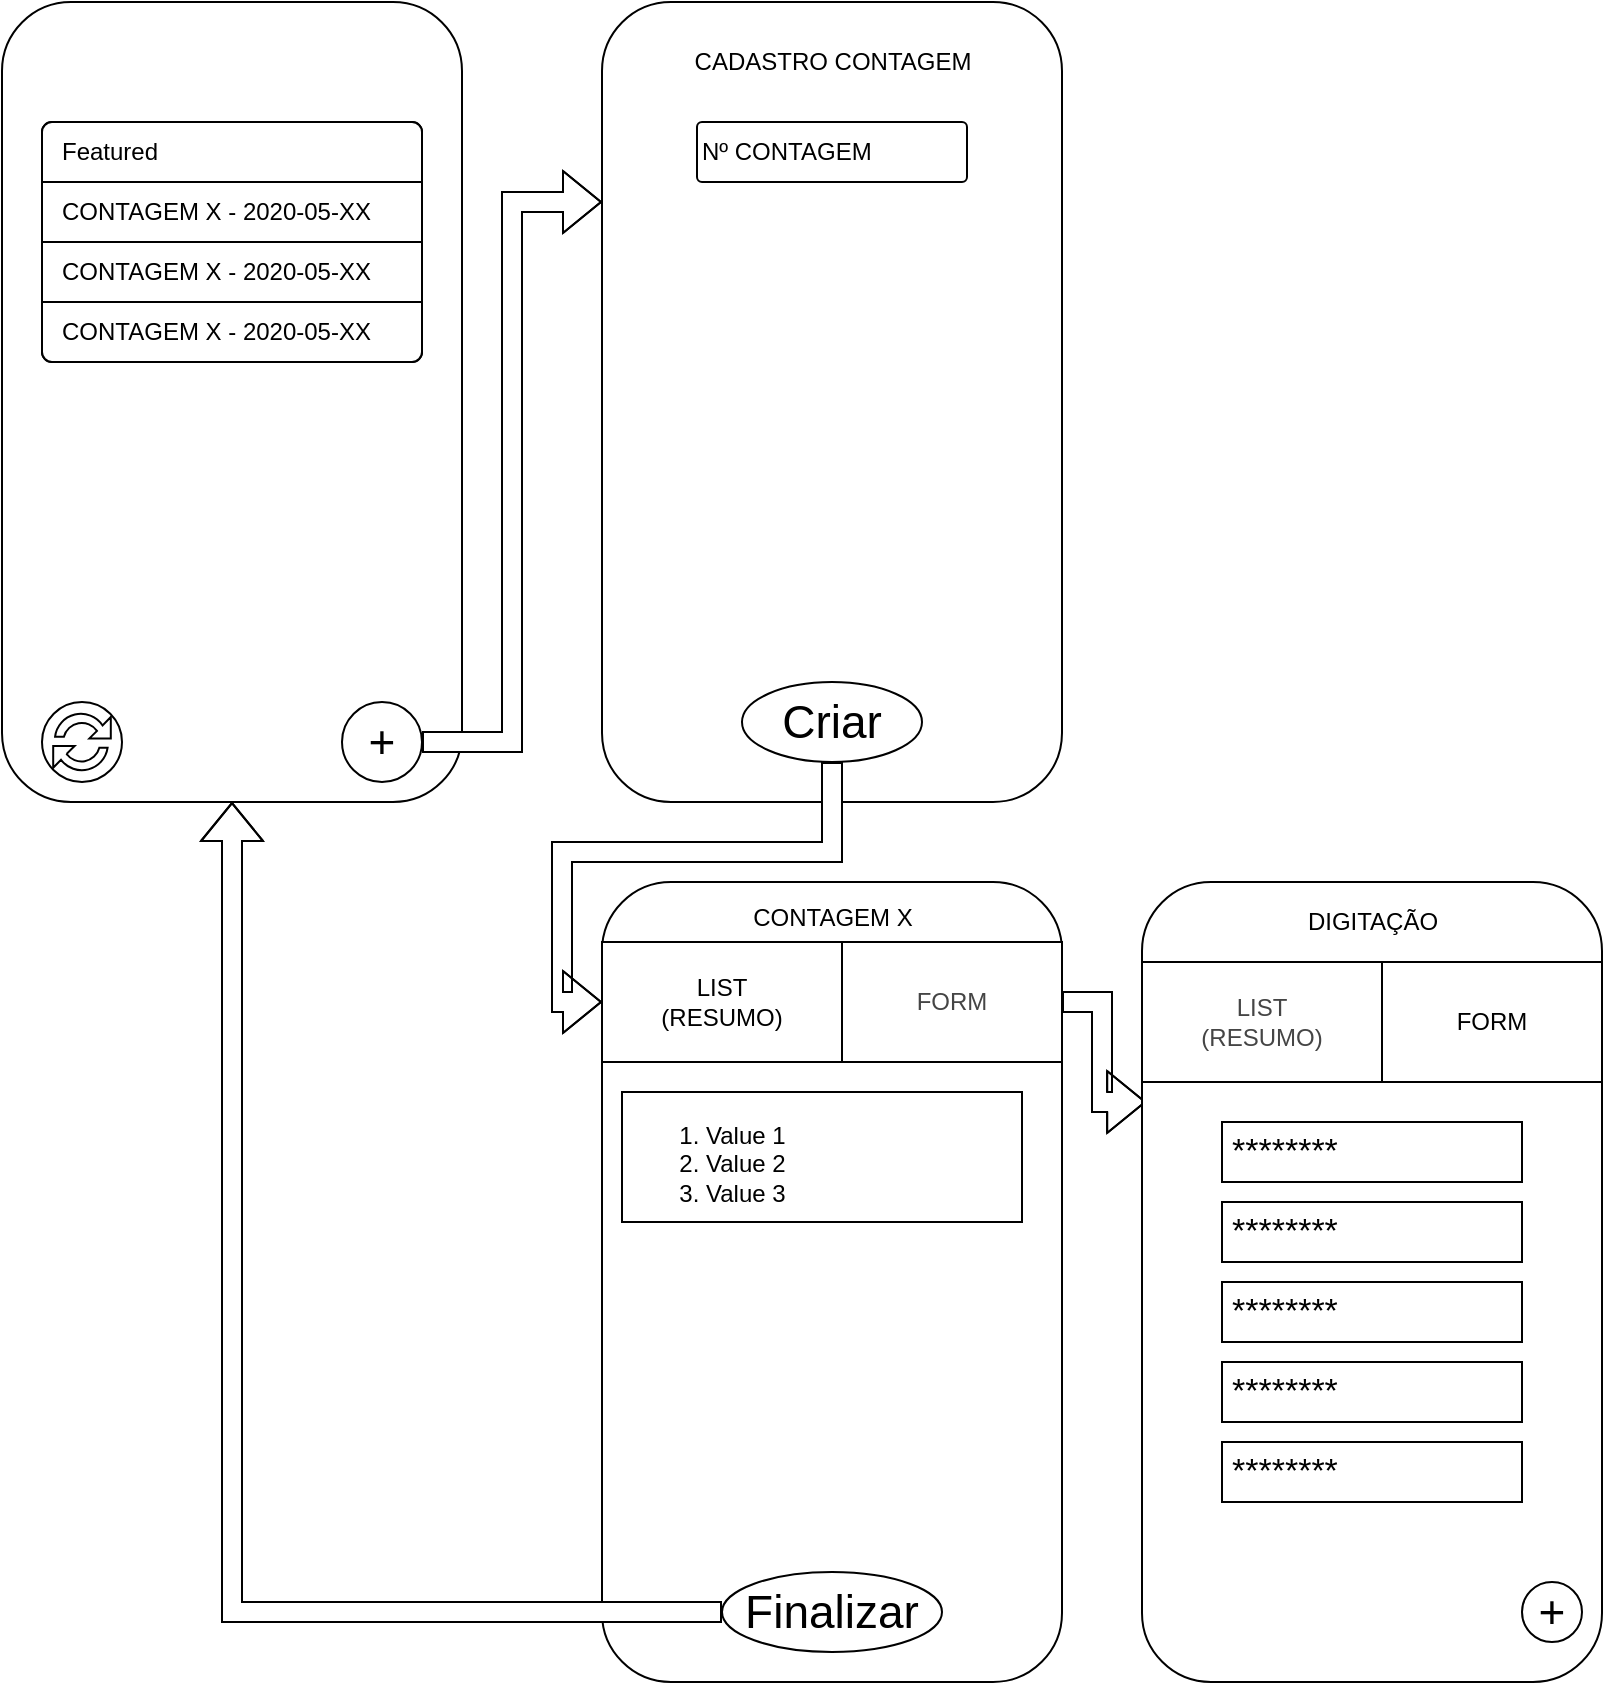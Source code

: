 <mxfile version="13.0.3" type="device" pages="2"><diagram id="gZ754G8IciqbH4HJZYPq" name="Page-1"><mxGraphModel dx="1422" dy="832" grid="1" gridSize="10" guides="1" tooltips="1" connect="1" arrows="1" fold="1" page="1" pageScale="1" pageWidth="827" pageHeight="1169" math="0" shadow="0"><root><mxCell id="0"/><mxCell id="1" parent="0"/><mxCell id="lJ1XxYk35LOT-FfKFsL1-1" value="" style="rounded=1;whiteSpace=wrap;html=1;fillColor=#FFFFFF;strokeColor=#000000;fontColor=#000000;" parent="1" vertex="1"><mxGeometry x="320" y="480" width="230" height="400" as="geometry"/></mxCell><mxCell id="lJ1XxYk35LOT-FfKFsL1-2" value="LIST&lt;br&gt;(RESUMO)" style="rounded=0;whiteSpace=wrap;html=1;fillColor=#FFFFFF;strokeColor=#000000;fontColor=#000000;" parent="1" vertex="1"><mxGeometry x="320" y="510" width="120" height="60" as="geometry"/></mxCell><mxCell id="lJ1XxYk35LOT-FfKFsL1-16" style="edgeStyle=orthogonalEdgeStyle;shape=flexArrow;rounded=0;orthogonalLoop=1;jettySize=auto;html=1;entryX=0.009;entryY=0.275;entryDx=0;entryDy=0;entryPerimeter=0;fillColor=#FFFFFF;strokeColor=#000000;fontColor=#000000;" parent="1" source="lJ1XxYk35LOT-FfKFsL1-3" target="lJ1XxYk35LOT-FfKFsL1-6" edge="1"><mxGeometry relative="1" as="geometry"/></mxCell><mxCell id="lJ1XxYk35LOT-FfKFsL1-3" value="FORM" style="rounded=0;whiteSpace=wrap;html=1;strokeColor=#000000;fontColor=#454545;" parent="1" vertex="1"><mxGeometry x="440" y="510" width="110" height="60" as="geometry"/></mxCell><mxCell id="lJ1XxYk35LOT-FfKFsL1-6" value="" style="rounded=1;whiteSpace=wrap;html=1;fillColor=#FFFFFF;strokeColor=#000000;fontColor=#000000;" parent="1" vertex="1"><mxGeometry x="590" y="480" width="230" height="400" as="geometry"/></mxCell><mxCell id="lJ1XxYk35LOT-FfKFsL1-7" value="********" style="strokeWidth=1;shadow=0;dashed=0;align=center;html=1;shape=mxgraph.mockup.forms.pwField;strokeColor=#000000;mainText=;align=left;fontColor=#000000;fontSize=17;spacingLeft=3;fillColor=#FFFFFF;" parent="1" vertex="1"><mxGeometry x="630" y="600" width="150" height="30" as="geometry"/></mxCell><mxCell id="lJ1XxYk35LOT-FfKFsL1-8" value="********" style="strokeWidth=1;shadow=0;dashed=0;align=center;html=1;shape=mxgraph.mockup.forms.pwField;strokeColor=#000000;mainText=;align=left;fontColor=#000000;fontSize=17;spacingLeft=3;fillColor=#FFFFFF;" parent="1" vertex="1"><mxGeometry x="630" y="640" width="150" height="30" as="geometry"/></mxCell><mxCell id="lJ1XxYk35LOT-FfKFsL1-9" value="********" style="strokeWidth=1;shadow=0;dashed=0;align=center;html=1;shape=mxgraph.mockup.forms.pwField;strokeColor=#000000;mainText=;align=left;fontColor=#000000;fontSize=17;spacingLeft=3;fillColor=#FFFFFF;" parent="1" vertex="1"><mxGeometry x="630" y="680" width="150" height="30" as="geometry"/></mxCell><mxCell id="lJ1XxYk35LOT-FfKFsL1-10" value="********" style="strokeWidth=1;shadow=0;dashed=0;align=center;html=1;shape=mxgraph.mockup.forms.pwField;strokeColor=#000000;mainText=;align=left;fontColor=#000000;fontSize=17;spacingLeft=3;fillColor=#FFFFFF;" parent="1" vertex="1"><mxGeometry x="630" y="720" width="150" height="30" as="geometry"/></mxCell><mxCell id="lJ1XxYk35LOT-FfKFsL1-11" value="********" style="strokeWidth=1;shadow=0;dashed=0;align=center;html=1;shape=mxgraph.mockup.forms.pwField;strokeColor=#000000;mainText=;align=left;fontColor=#000000;fontSize=17;spacingLeft=3;fillColor=#FFFFFF;" parent="1" vertex="1"><mxGeometry x="630" y="760" width="150" height="30" as="geometry"/></mxCell><mxCell id="lJ1XxYk35LOT-FfKFsL1-12" value="&lt;ol&gt;&lt;li&gt;Value 1&lt;/li&gt;&lt;li&gt;Value 2&lt;/li&gt;&lt;li&gt;Value 3&lt;/li&gt;&lt;/ol&gt;" style="text;strokeColor=#000000;fillColor=#FFFFFF;html=1;whiteSpace=wrap;verticalAlign=middle;overflow=hidden;fontColor=#000000;" parent="1" vertex="1"><mxGeometry x="330" y="585" width="200" height="65" as="geometry"/></mxCell><mxCell id="lJ1XxYk35LOT-FfKFsL1-17" value="+" style="ellipse;whiteSpace=wrap;html=1;aspect=fixed;fontSize=23;fillColor=#FFFFFF;strokeColor=#000000;fontColor=#000000;" parent="1" vertex="1"><mxGeometry x="780" y="830" width="30" height="30" as="geometry"/></mxCell><mxCell id="lJ1XxYk35LOT-FfKFsL1-18" value="" style="rounded=1;whiteSpace=wrap;html=1;fillColor=#FFFFFF;strokeColor=#000000;fontColor=#000000;" parent="1" vertex="1"><mxGeometry x="20" y="40" width="230" height="400" as="geometry"/></mxCell><mxCell id="lJ1XxYk35LOT-FfKFsL1-21" value="CONTAGEM X" style="text;html=1;align=center;verticalAlign=middle;resizable=0;points=[];autosize=1;fillColor=#FFFFFF;strokeColor=none;fontColor=#000000;" parent="1" vertex="1"><mxGeometry x="385" y="488" width="100" height="20" as="geometry"/></mxCell><mxCell id="lJ1XxYk35LOT-FfKFsL1-31" style="edgeStyle=orthogonalEdgeStyle;shape=flexArrow;rounded=0;orthogonalLoop=1;jettySize=auto;html=1;entryX=0;entryY=0.25;entryDx=0;entryDy=0;fontSize=23;fillColor=#FFFFFF;strokeColor=#000000;fontColor=#000000;" parent="1" source="lJ1XxYk35LOT-FfKFsL1-22" target="lJ1XxYk35LOT-FfKFsL1-30" edge="1"><mxGeometry relative="1" as="geometry"/></mxCell><mxCell id="lJ1XxYk35LOT-FfKFsL1-22" value="+" style="ellipse;whiteSpace=wrap;html=1;aspect=fixed;fontSize=23;fillColor=#FFFFFF;strokeColor=#000000;fontColor=#000000;" parent="1" vertex="1"><mxGeometry x="190" y="390" width="40" height="40" as="geometry"/></mxCell><mxCell id="lJ1XxYk35LOT-FfKFsL1-24" value="DIGITAÇÃO" style="text;html=1;align=center;verticalAlign=middle;resizable=0;points=[];autosize=1;fillColor=#FFFFFF;strokeColor=none;fontColor=#000000;" parent="1" vertex="1"><mxGeometry x="665" y="490" width="80" height="20" as="geometry"/></mxCell><mxCell id="lJ1XxYk35LOT-FfKFsL1-25" value="" style="html=1;shadow=0;dashed=0;shape=mxgraph.bootstrap.rrect;rSize=5;strokeColor=#000000;html=1;whiteSpace=wrap;fillColor=#FFFFFF;fontColor=#000000;" parent="1" vertex="1"><mxGeometry x="40" y="100" width="190" height="120" as="geometry"/></mxCell><mxCell id="lJ1XxYk35LOT-FfKFsL1-26" value="Featured" style="html=1;shadow=0;dashed=0;shape=mxgraph.bootstrap.topButton;strokeColor=#000000;fillColor=#FFFFFF;rSize=5;perimeter=none;whiteSpace=wrap;resizeWidth=1;align=left;spacing=10;fontColor=#000000;" parent="lJ1XxYk35LOT-FfKFsL1-25" vertex="1"><mxGeometry width="190" height="30" relative="1" as="geometry"/></mxCell><mxCell id="lJ1XxYk35LOT-FfKFsL1-27" value="CONTAGEM X - 2020-05-XX" style="strokeColor=#000000;fillColor=#FFFFFF;gradientColor=inherit;fontColor=#000000;html=1;shadow=0;dashed=0;perimeter=none;whiteSpace=wrap;resizeWidth=1;align=left;spacing=10;" parent="lJ1XxYk35LOT-FfKFsL1-25" vertex="1"><mxGeometry width="190" height="30" relative="1" as="geometry"><mxPoint y="30" as="offset"/></mxGeometry></mxCell><mxCell id="lJ1XxYk35LOT-FfKFsL1-28" value="CONTAGEM X - 2020-05-XX" style="strokeColor=#000000;fillColor=#FFFFFF;gradientColor=inherit;fontColor=#000000;html=1;shadow=0;dashed=0;perimeter=none;whiteSpace=wrap;resizeWidth=1;align=left;spacing=10;" parent="lJ1XxYk35LOT-FfKFsL1-25" vertex="1"><mxGeometry width="190" height="30" relative="1" as="geometry"><mxPoint y="60" as="offset"/></mxGeometry></mxCell><mxCell id="lJ1XxYk35LOT-FfKFsL1-29" value="CONTAGEM X - 2020-05-XX" style="strokeColor=#000000;fillColor=#FFFFFF;gradientColor=inherit;fontColor=#000000;html=1;shadow=0;dashed=0;shape=mxgraph.bootstrap.bottomButton;rSize=5;perimeter=none;whiteSpace=wrap;resizeWidth=1;resizeHeight=0;align=left;spacing=10;" parent="lJ1XxYk35LOT-FfKFsL1-25" vertex="1"><mxGeometry y="1" width="190" height="30" relative="1" as="geometry"><mxPoint y="-30" as="offset"/></mxGeometry></mxCell><mxCell id="lJ1XxYk35LOT-FfKFsL1-30" value="" style="rounded=1;whiteSpace=wrap;html=1;fillColor=#FFFFFF;strokeColor=#000000;fontColor=#000000;" parent="1" vertex="1"><mxGeometry x="320" y="40" width="230" height="400" as="geometry"/></mxCell><mxCell id="lJ1XxYk35LOT-FfKFsL1-32" value="Nº CONTAGEM" style="strokeWidth=1;html=1;shadow=0;dashed=0;shape=mxgraph.ios.iTextInput;strokeColor=#000000;buttonText=;fontSize=12;whiteSpace=wrap;align=left;fillColor=#FFFFFF;fontColor=#000000;" parent="1" vertex="1"><mxGeometry x="367.5" y="100" width="135" height="30" as="geometry"/></mxCell><mxCell id="lJ1XxYk35LOT-FfKFsL1-33" value="CADASTRO CONTAGEM" style="text;html=1;align=center;verticalAlign=middle;resizable=0;points=[];autosize=1;fillColor=#FFFFFF;strokeColor=none;fontColor=#000000;" parent="1" vertex="1"><mxGeometry x="360" y="60" width="150" height="20" as="geometry"/></mxCell><mxCell id="lJ1XxYk35LOT-FfKFsL1-35" style="edgeStyle=orthogonalEdgeStyle;shape=flexArrow;rounded=0;orthogonalLoop=1;jettySize=auto;html=1;exitX=0.5;exitY=1;exitDx=0;exitDy=0;entryX=0;entryY=0.5;entryDx=0;entryDy=0;fontSize=12;fillColor=#FFFFFF;strokeColor=#000000;fontColor=#000000;" parent="1" source="lJ1XxYk35LOT-FfKFsL1-34" target="lJ1XxYk35LOT-FfKFsL1-2" edge="1"><mxGeometry relative="1" as="geometry"/></mxCell><mxCell id="lJ1XxYk35LOT-FfKFsL1-34" value="Criar" style="ellipse;whiteSpace=wrap;html=1;fontSize=23;fillColor=#FFFFFF;strokeColor=#000000;fontColor=#000000;" parent="1" vertex="1"><mxGeometry x="390" y="380" width="90" height="40" as="geometry"/></mxCell><mxCell id="lJ1XxYk35LOT-FfKFsL1-36" value="LIST&lt;br&gt;(RESUMO)" style="rounded=0;whiteSpace=wrap;html=1;strokeColor=#000000;fontColor=#454545;" parent="1" vertex="1"><mxGeometry x="590" y="520" width="120" height="60" as="geometry"/></mxCell><mxCell id="lJ1XxYk35LOT-FfKFsL1-37" value="FORM" style="rounded=0;whiteSpace=wrap;html=1;fillColor=#FFFFFF;strokeColor=#000000;fontColor=#000000;" parent="1" vertex="1"><mxGeometry x="710" y="520" width="110" height="60" as="geometry"/></mxCell><mxCell id="lJ1XxYk35LOT-FfKFsL1-44" style="edgeStyle=orthogonalEdgeStyle;shape=flexArrow;rounded=0;orthogonalLoop=1;jettySize=auto;html=1;exitX=0;exitY=0.5;exitDx=0;exitDy=0;fontSize=12;fillColor=#FFFFFF;strokeColor=#000000;fontColor=#000000;" parent="1" source="lJ1XxYk35LOT-FfKFsL1-40" target="lJ1XxYk35LOT-FfKFsL1-18" edge="1"><mxGeometry relative="1" as="geometry"/></mxCell><mxCell id="lJ1XxYk35LOT-FfKFsL1-40" value="Finalizar" style="ellipse;whiteSpace=wrap;html=1;fontSize=23;fillColor=#FFFFFF;strokeColor=#000000;fontColor=#000000;" parent="1" vertex="1"><mxGeometry x="380" y="825" width="110" height="40" as="geometry"/></mxCell><mxCell id="lJ1XxYk35LOT-FfKFsL1-43" value="" style="group;fillColor=#ffffff;strokeColor=none;fontColor=#000000;" parent="1" vertex="1" connectable="0"><mxGeometry x="40" y="390" width="40" height="40" as="geometry"/></mxCell><mxCell id="lJ1XxYk35LOT-FfKFsL1-41" value="" style="ellipse;whiteSpace=wrap;html=1;aspect=fixed;fontSize=23;fillColor=#FFFFFF;strokeColor=#000000;fontColor=#000000;" parent="lJ1XxYk35LOT-FfKFsL1-43" vertex="1"><mxGeometry width="40" height="40" as="geometry"/></mxCell><mxCell id="lJ1XxYk35LOT-FfKFsL1-42" value="" style="pointerEvents=1;shadow=0;dashed=0;html=1;strokeColor=#000000;labelPosition=center;verticalLabelPosition=bottom;verticalAlign=top;align=center;fillColor=#FFFFFF;shape=mxgraph.mscae.intune.update;fontSize=12;fontColor=#000000;" parent="lJ1XxYk35LOT-FfKFsL1-43" vertex="1"><mxGeometry x="5.6" y="5" width="28.8" height="30" as="geometry"/></mxCell></root></mxGraphModel></diagram><diagram id="1IzBVScKRKDwG4m6MONj" name="Page-2"><mxGraphModel dx="1422" dy="832" grid="1" gridSize="10" guides="1" tooltips="1" connect="1" arrows="1" fold="1" page="1" pageScale="1" pageWidth="827" pageHeight="1169" math="0" shadow="0"><root><mxCell id="Eo-yXkT4oC340a73FGk--0"/><mxCell id="Eo-yXkT4oC340a73FGk--1" parent="Eo-yXkT4oC340a73FGk--0"/></root></mxGraphModel></diagram></mxfile>